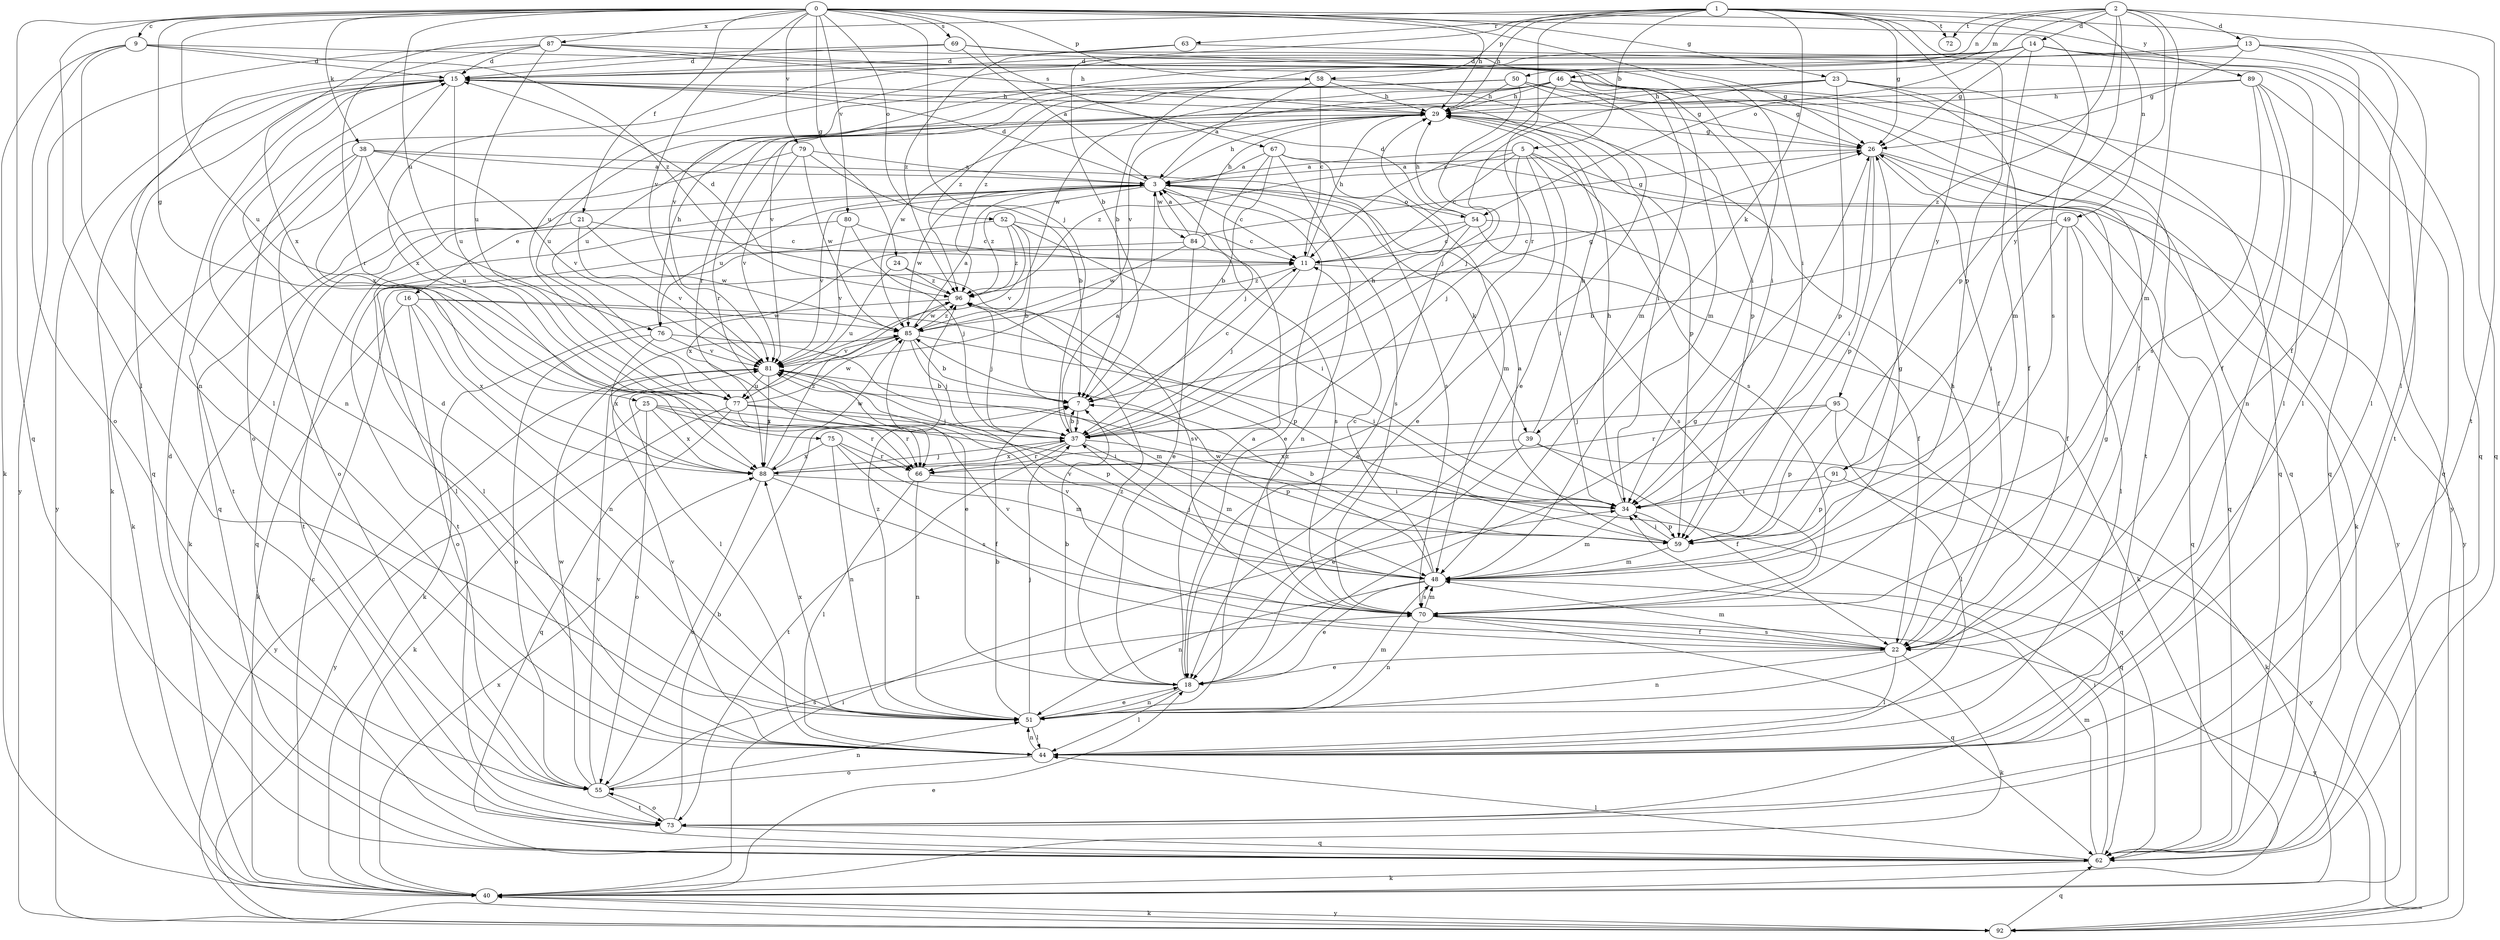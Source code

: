 strict digraph  {
0;
1;
2;
3;
5;
7;
9;
11;
13;
14;
15;
16;
18;
21;
22;
23;
24;
25;
26;
29;
34;
37;
38;
39;
40;
44;
46;
48;
49;
50;
51;
52;
54;
55;
58;
59;
62;
63;
66;
67;
69;
70;
72;
73;
75;
76;
77;
79;
80;
81;
84;
85;
87;
88;
89;
91;
92;
95;
96;
0 -> 9  [label=c];
0 -> 21  [label=f];
0 -> 23  [label=g];
0 -> 24  [label=g];
0 -> 25  [label=g];
0 -> 29  [label=h];
0 -> 34  [label=i];
0 -> 37  [label=j];
0 -> 38  [label=k];
0 -> 44  [label=l];
0 -> 52  [label=o];
0 -> 58  [label=p];
0 -> 62  [label=q];
0 -> 67  [label=s];
0 -> 69  [label=s];
0 -> 70  [label=s];
0 -> 75  [label=u];
0 -> 76  [label=u];
0 -> 79  [label=v];
0 -> 80  [label=v];
0 -> 81  [label=v];
0 -> 87  [label=x];
0 -> 89  [label=y];
1 -> 5  [label=b];
1 -> 7  [label=b];
1 -> 26  [label=g];
1 -> 29  [label=h];
1 -> 39  [label=k];
1 -> 44  [label=l];
1 -> 49  [label=n];
1 -> 58  [label=p];
1 -> 59  [label=p];
1 -> 63  [label=r];
1 -> 66  [label=r];
1 -> 72  [label=t];
1 -> 88  [label=x];
1 -> 91  [label=y];
2 -> 13  [label=d];
2 -> 14  [label=d];
2 -> 46  [label=m];
2 -> 48  [label=m];
2 -> 50  [label=n];
2 -> 54  [label=o];
2 -> 59  [label=p];
2 -> 72  [label=t];
2 -> 73  [label=t];
2 -> 91  [label=y];
2 -> 95  [label=z];
3 -> 11  [label=c];
3 -> 15  [label=d];
3 -> 16  [label=e];
3 -> 18  [label=e];
3 -> 29  [label=h];
3 -> 39  [label=k];
3 -> 40  [label=k];
3 -> 54  [label=o];
3 -> 70  [label=s];
3 -> 76  [label=u];
3 -> 81  [label=v];
3 -> 84  [label=w];
3 -> 85  [label=w];
3 -> 96  [label=z];
5 -> 3  [label=a];
5 -> 11  [label=c];
5 -> 18  [label=e];
5 -> 34  [label=i];
5 -> 37  [label=j];
5 -> 70  [label=s];
5 -> 92  [label=y];
5 -> 96  [label=z];
7 -> 11  [label=c];
7 -> 37  [label=j];
9 -> 15  [label=d];
9 -> 34  [label=i];
9 -> 40  [label=k];
9 -> 51  [label=n];
9 -> 55  [label=o];
9 -> 96  [label=z];
11 -> 29  [label=h];
11 -> 37  [label=j];
11 -> 40  [label=k];
11 -> 96  [label=z];
13 -> 7  [label=b];
13 -> 15  [label=d];
13 -> 22  [label=f];
13 -> 26  [label=g];
13 -> 44  [label=l];
13 -> 62  [label=q];
14 -> 15  [label=d];
14 -> 26  [label=g];
14 -> 44  [label=l];
14 -> 48  [label=m];
14 -> 62  [label=q];
14 -> 73  [label=t];
14 -> 77  [label=u];
14 -> 81  [label=v];
14 -> 88  [label=x];
15 -> 29  [label=h];
15 -> 34  [label=i];
15 -> 40  [label=k];
15 -> 51  [label=n];
15 -> 62  [label=q];
15 -> 77  [label=u];
15 -> 88  [label=x];
15 -> 92  [label=y];
16 -> 40  [label=k];
16 -> 51  [label=n];
16 -> 55  [label=o];
16 -> 59  [label=p];
16 -> 85  [label=w];
16 -> 88  [label=x];
18 -> 3  [label=a];
18 -> 7  [label=b];
18 -> 26  [label=g];
18 -> 44  [label=l];
18 -> 51  [label=n];
18 -> 96  [label=z];
21 -> 11  [label=c];
21 -> 62  [label=q];
21 -> 73  [label=t];
21 -> 81  [label=v];
21 -> 85  [label=w];
22 -> 18  [label=e];
22 -> 29  [label=h];
22 -> 40  [label=k];
22 -> 44  [label=l];
22 -> 48  [label=m];
22 -> 51  [label=n];
22 -> 70  [label=s];
22 -> 81  [label=v];
23 -> 22  [label=f];
23 -> 29  [label=h];
23 -> 37  [label=j];
23 -> 59  [label=p];
23 -> 62  [label=q];
23 -> 66  [label=r];
23 -> 73  [label=t];
24 -> 70  [label=s];
24 -> 77  [label=u];
24 -> 96  [label=z];
25 -> 34  [label=i];
25 -> 37  [label=j];
25 -> 55  [label=o];
25 -> 66  [label=r];
25 -> 88  [label=x];
25 -> 92  [label=y];
26 -> 3  [label=a];
26 -> 22  [label=f];
26 -> 34  [label=i];
26 -> 40  [label=k];
26 -> 59  [label=p];
26 -> 92  [label=y];
29 -> 26  [label=g];
29 -> 59  [label=p];
29 -> 66  [label=r];
29 -> 85  [label=w];
34 -> 29  [label=h];
34 -> 48  [label=m];
34 -> 59  [label=p];
34 -> 81  [label=v];
37 -> 3  [label=a];
37 -> 7  [label=b];
37 -> 29  [label=h];
37 -> 48  [label=m];
37 -> 59  [label=p];
37 -> 66  [label=r];
37 -> 73  [label=t];
37 -> 88  [label=x];
38 -> 3  [label=a];
38 -> 40  [label=k];
38 -> 55  [label=o];
38 -> 70  [label=s];
38 -> 73  [label=t];
38 -> 77  [label=u];
38 -> 81  [label=v];
39 -> 18  [label=e];
39 -> 22  [label=f];
39 -> 29  [label=h];
39 -> 40  [label=k];
39 -> 88  [label=x];
40 -> 11  [label=c];
40 -> 18  [label=e];
40 -> 34  [label=i];
40 -> 88  [label=x];
40 -> 92  [label=y];
44 -> 51  [label=n];
44 -> 55  [label=o];
44 -> 81  [label=v];
46 -> 11  [label=c];
46 -> 26  [label=g];
46 -> 29  [label=h];
46 -> 59  [label=p];
46 -> 62  [label=q];
46 -> 81  [label=v];
46 -> 85  [label=w];
46 -> 92  [label=y];
46 -> 96  [label=z];
48 -> 11  [label=c];
48 -> 18  [label=e];
48 -> 26  [label=g];
48 -> 37  [label=j];
48 -> 51  [label=n];
48 -> 70  [label=s];
48 -> 81  [label=v];
48 -> 85  [label=w];
49 -> 7  [label=b];
49 -> 11  [label=c];
49 -> 22  [label=f];
49 -> 34  [label=i];
49 -> 44  [label=l];
49 -> 62  [label=q];
50 -> 22  [label=f];
50 -> 26  [label=g];
50 -> 29  [label=h];
50 -> 37  [label=j];
50 -> 62  [label=q];
50 -> 77  [label=u];
50 -> 81  [label=v];
50 -> 96  [label=z];
51 -> 7  [label=b];
51 -> 15  [label=d];
51 -> 18  [label=e];
51 -> 26  [label=g];
51 -> 37  [label=j];
51 -> 44  [label=l];
51 -> 48  [label=m];
51 -> 88  [label=x];
51 -> 96  [label=z];
52 -> 7  [label=b];
52 -> 11  [label=c];
52 -> 34  [label=i];
52 -> 44  [label=l];
52 -> 81  [label=v];
52 -> 96  [label=z];
54 -> 11  [label=c];
54 -> 15  [label=d];
54 -> 18  [label=e];
54 -> 22  [label=f];
54 -> 29  [label=h];
54 -> 70  [label=s];
54 -> 88  [label=x];
55 -> 51  [label=n];
55 -> 70  [label=s];
55 -> 73  [label=t];
55 -> 81  [label=v];
55 -> 85  [label=w];
58 -> 3  [label=a];
58 -> 11  [label=c];
58 -> 18  [label=e];
58 -> 29  [label=h];
58 -> 77  [label=u];
59 -> 3  [label=a];
59 -> 7  [label=b];
59 -> 34  [label=i];
59 -> 48  [label=m];
62 -> 34  [label=i];
62 -> 40  [label=k];
62 -> 44  [label=l];
62 -> 48  [label=m];
63 -> 15  [label=d];
63 -> 44  [label=l];
63 -> 96  [label=z];
66 -> 44  [label=l];
66 -> 51  [label=n];
66 -> 62  [label=q];
67 -> 3  [label=a];
67 -> 7  [label=b];
67 -> 37  [label=j];
67 -> 48  [label=m];
67 -> 51  [label=n];
67 -> 62  [label=q];
69 -> 3  [label=a];
69 -> 15  [label=d];
69 -> 26  [label=g];
69 -> 44  [label=l];
69 -> 48  [label=m];
70 -> 22  [label=f];
70 -> 48  [label=m];
70 -> 51  [label=n];
70 -> 62  [label=q];
70 -> 81  [label=v];
70 -> 92  [label=y];
70 -> 96  [label=z];
73 -> 7  [label=b];
73 -> 15  [label=d];
73 -> 55  [label=o];
73 -> 62  [label=q];
75 -> 22  [label=f];
75 -> 48  [label=m];
75 -> 51  [label=n];
75 -> 66  [label=r];
75 -> 88  [label=x];
76 -> 29  [label=h];
76 -> 48  [label=m];
76 -> 55  [label=o];
76 -> 81  [label=v];
76 -> 88  [label=x];
77 -> 37  [label=j];
77 -> 40  [label=k];
77 -> 59  [label=p];
77 -> 62  [label=q];
77 -> 66  [label=r];
77 -> 85  [label=w];
79 -> 3  [label=a];
79 -> 7  [label=b];
79 -> 62  [label=q];
79 -> 81  [label=v];
79 -> 85  [label=w];
80 -> 11  [label=c];
80 -> 37  [label=j];
80 -> 44  [label=l];
80 -> 81  [label=v];
81 -> 7  [label=b];
81 -> 77  [label=u];
81 -> 88  [label=x];
81 -> 92  [label=y];
84 -> 3  [label=a];
84 -> 18  [label=e];
84 -> 26  [label=g];
84 -> 29  [label=h];
84 -> 70  [label=s];
84 -> 73  [label=t];
84 -> 85  [label=w];
85 -> 3  [label=a];
85 -> 7  [label=b];
85 -> 18  [label=e];
85 -> 26  [label=g];
85 -> 34  [label=i];
85 -> 37  [label=j];
85 -> 44  [label=l];
85 -> 81  [label=v];
85 -> 96  [label=z];
87 -> 15  [label=d];
87 -> 29  [label=h];
87 -> 34  [label=i];
87 -> 48  [label=m];
87 -> 66  [label=r];
87 -> 77  [label=u];
87 -> 92  [label=y];
88 -> 34  [label=i];
88 -> 37  [label=j];
88 -> 55  [label=o];
88 -> 70  [label=s];
88 -> 85  [label=w];
88 -> 96  [label=z];
89 -> 22  [label=f];
89 -> 29  [label=h];
89 -> 51  [label=n];
89 -> 55  [label=o];
89 -> 62  [label=q];
89 -> 70  [label=s];
91 -> 34  [label=i];
91 -> 59  [label=p];
91 -> 92  [label=y];
92 -> 40  [label=k];
92 -> 62  [label=q];
95 -> 37  [label=j];
95 -> 44  [label=l];
95 -> 59  [label=p];
95 -> 62  [label=q];
95 -> 66  [label=r];
96 -> 15  [label=d];
96 -> 37  [label=j];
96 -> 40  [label=k];
96 -> 85  [label=w];
}
